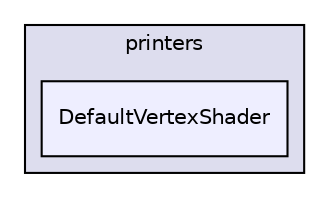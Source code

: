 digraph "shaderComp/printers/DefaultVertexShader" {
  compound=true
  node [ fontsize="10", fontname="Helvetica"];
  edge [ labelfontsize="10", labelfontname="Helvetica"];
  subgraph clusterdir_a47a5d8024a38fa8c6b3c4779bbadced {
    graph [ bgcolor="#ddddee", pencolor="black", label="printers" fontname="Helvetica", fontsize="10", URL="dir_a47a5d8024a38fa8c6b3c4779bbadced.html"]
  dir_6c868e0ba32426530a350551b0c5b8a5 [shape=box, label="DefaultVertexShader", style="filled", fillcolor="#eeeeff", pencolor="black", URL="dir_6c868e0ba32426530a350551b0c5b8a5.html"];
  }
}

